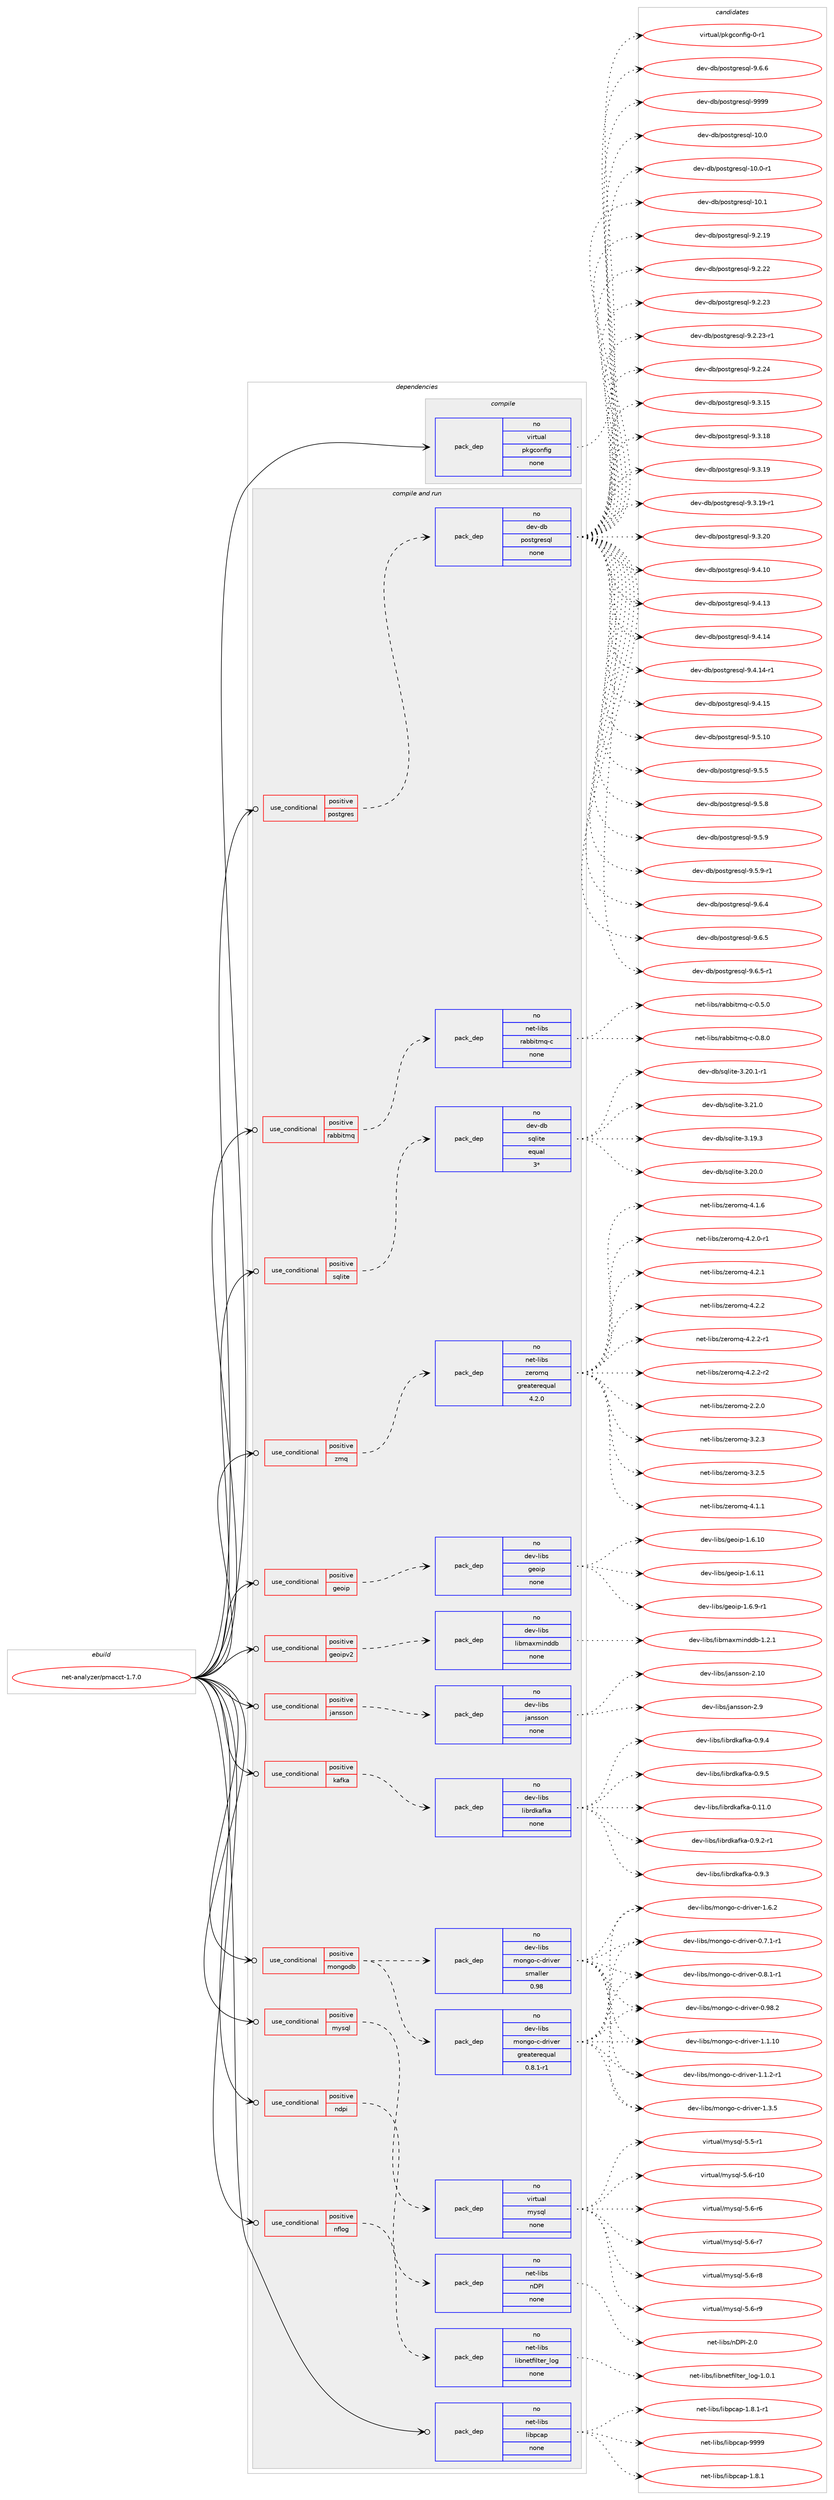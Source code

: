 digraph prolog {

# *************
# Graph options
# *************

newrank=true;
concentrate=true;
compound=true;
graph [rankdir=LR,fontname=Helvetica,fontsize=10,ranksep=1.5];#, ranksep=2.5, nodesep=0.2];
edge  [arrowhead=vee];
node  [fontname=Helvetica,fontsize=10];

# **********
# The ebuild
# **********

subgraph cluster_leftcol {
color=gray;
rank=same;
label=<<i>ebuild</i>>;
id [label="net-analyzer/pmacct-1.7.0", color=red, width=4, href="../net-analyzer/pmacct-1.7.0.svg"];
}

# ****************
# The dependencies
# ****************

subgraph cluster_midcol {
color=gray;
label=<<i>dependencies</i>>;
subgraph cluster_compile {
fillcolor="#eeeeee";
style=filled;
label=<<i>compile</i>>;
subgraph pack296885 {
dependency402789 [label=<<TABLE BORDER="0" CELLBORDER="1" CELLSPACING="0" CELLPADDING="4" WIDTH="220"><TR><TD ROWSPAN="6" CELLPADDING="30">pack_dep</TD></TR><TR><TD WIDTH="110">no</TD></TR><TR><TD>virtual</TD></TR><TR><TD>pkgconfig</TD></TR><TR><TD>none</TD></TR><TR><TD></TD></TR></TABLE>>, shape=none, color=blue];
}
id:e -> dependency402789:w [weight=20,style="solid",arrowhead="vee"];
}
subgraph cluster_compileandrun {
fillcolor="#eeeeee";
style=filled;
label=<<i>compile and run</i>>;
subgraph cond99309 {
dependency402790 [label=<<TABLE BORDER="0" CELLBORDER="1" CELLSPACING="0" CELLPADDING="4"><TR><TD ROWSPAN="3" CELLPADDING="10">use_conditional</TD></TR><TR><TD>positive</TD></TR><TR><TD>geoip</TD></TR></TABLE>>, shape=none, color=red];
subgraph pack296886 {
dependency402791 [label=<<TABLE BORDER="0" CELLBORDER="1" CELLSPACING="0" CELLPADDING="4" WIDTH="220"><TR><TD ROWSPAN="6" CELLPADDING="30">pack_dep</TD></TR><TR><TD WIDTH="110">no</TD></TR><TR><TD>dev-libs</TD></TR><TR><TD>geoip</TD></TR><TR><TD>none</TD></TR><TR><TD></TD></TR></TABLE>>, shape=none, color=blue];
}
dependency402790:e -> dependency402791:w [weight=20,style="dashed",arrowhead="vee"];
}
id:e -> dependency402790:w [weight=20,style="solid",arrowhead="odotvee"];
subgraph cond99310 {
dependency402792 [label=<<TABLE BORDER="0" CELLBORDER="1" CELLSPACING="0" CELLPADDING="4"><TR><TD ROWSPAN="3" CELLPADDING="10">use_conditional</TD></TR><TR><TD>positive</TD></TR><TR><TD>geoipv2</TD></TR></TABLE>>, shape=none, color=red];
subgraph pack296887 {
dependency402793 [label=<<TABLE BORDER="0" CELLBORDER="1" CELLSPACING="0" CELLPADDING="4" WIDTH="220"><TR><TD ROWSPAN="6" CELLPADDING="30">pack_dep</TD></TR><TR><TD WIDTH="110">no</TD></TR><TR><TD>dev-libs</TD></TR><TR><TD>libmaxminddb</TD></TR><TR><TD>none</TD></TR><TR><TD></TD></TR></TABLE>>, shape=none, color=blue];
}
dependency402792:e -> dependency402793:w [weight=20,style="dashed",arrowhead="vee"];
}
id:e -> dependency402792:w [weight=20,style="solid",arrowhead="odotvee"];
subgraph cond99311 {
dependency402794 [label=<<TABLE BORDER="0" CELLBORDER="1" CELLSPACING="0" CELLPADDING="4"><TR><TD ROWSPAN="3" CELLPADDING="10">use_conditional</TD></TR><TR><TD>positive</TD></TR><TR><TD>jansson</TD></TR></TABLE>>, shape=none, color=red];
subgraph pack296888 {
dependency402795 [label=<<TABLE BORDER="0" CELLBORDER="1" CELLSPACING="0" CELLPADDING="4" WIDTH="220"><TR><TD ROWSPAN="6" CELLPADDING="30">pack_dep</TD></TR><TR><TD WIDTH="110">no</TD></TR><TR><TD>dev-libs</TD></TR><TR><TD>jansson</TD></TR><TR><TD>none</TD></TR><TR><TD></TD></TR></TABLE>>, shape=none, color=blue];
}
dependency402794:e -> dependency402795:w [weight=20,style="dashed",arrowhead="vee"];
}
id:e -> dependency402794:w [weight=20,style="solid",arrowhead="odotvee"];
subgraph cond99312 {
dependency402796 [label=<<TABLE BORDER="0" CELLBORDER="1" CELLSPACING="0" CELLPADDING="4"><TR><TD ROWSPAN="3" CELLPADDING="10">use_conditional</TD></TR><TR><TD>positive</TD></TR><TR><TD>kafka</TD></TR></TABLE>>, shape=none, color=red];
subgraph pack296889 {
dependency402797 [label=<<TABLE BORDER="0" CELLBORDER="1" CELLSPACING="0" CELLPADDING="4" WIDTH="220"><TR><TD ROWSPAN="6" CELLPADDING="30">pack_dep</TD></TR><TR><TD WIDTH="110">no</TD></TR><TR><TD>dev-libs</TD></TR><TR><TD>librdkafka</TD></TR><TR><TD>none</TD></TR><TR><TD></TD></TR></TABLE>>, shape=none, color=blue];
}
dependency402796:e -> dependency402797:w [weight=20,style="dashed",arrowhead="vee"];
}
id:e -> dependency402796:w [weight=20,style="solid",arrowhead="odotvee"];
subgraph cond99313 {
dependency402798 [label=<<TABLE BORDER="0" CELLBORDER="1" CELLSPACING="0" CELLPADDING="4"><TR><TD ROWSPAN="3" CELLPADDING="10">use_conditional</TD></TR><TR><TD>positive</TD></TR><TR><TD>mongodb</TD></TR></TABLE>>, shape=none, color=red];
subgraph pack296890 {
dependency402799 [label=<<TABLE BORDER="0" CELLBORDER="1" CELLSPACING="0" CELLPADDING="4" WIDTH="220"><TR><TD ROWSPAN="6" CELLPADDING="30">pack_dep</TD></TR><TR><TD WIDTH="110">no</TD></TR><TR><TD>dev-libs</TD></TR><TR><TD>mongo-c-driver</TD></TR><TR><TD>greaterequal</TD></TR><TR><TD>0.8.1-r1</TD></TR></TABLE>>, shape=none, color=blue];
}
dependency402798:e -> dependency402799:w [weight=20,style="dashed",arrowhead="vee"];
subgraph pack296891 {
dependency402800 [label=<<TABLE BORDER="0" CELLBORDER="1" CELLSPACING="0" CELLPADDING="4" WIDTH="220"><TR><TD ROWSPAN="6" CELLPADDING="30">pack_dep</TD></TR><TR><TD WIDTH="110">no</TD></TR><TR><TD>dev-libs</TD></TR><TR><TD>mongo-c-driver</TD></TR><TR><TD>smaller</TD></TR><TR><TD>0.98</TD></TR></TABLE>>, shape=none, color=blue];
}
dependency402798:e -> dependency402800:w [weight=20,style="dashed",arrowhead="vee"];
}
id:e -> dependency402798:w [weight=20,style="solid",arrowhead="odotvee"];
subgraph cond99314 {
dependency402801 [label=<<TABLE BORDER="0" CELLBORDER="1" CELLSPACING="0" CELLPADDING="4"><TR><TD ROWSPAN="3" CELLPADDING="10">use_conditional</TD></TR><TR><TD>positive</TD></TR><TR><TD>mysql</TD></TR></TABLE>>, shape=none, color=red];
subgraph pack296892 {
dependency402802 [label=<<TABLE BORDER="0" CELLBORDER="1" CELLSPACING="0" CELLPADDING="4" WIDTH="220"><TR><TD ROWSPAN="6" CELLPADDING="30">pack_dep</TD></TR><TR><TD WIDTH="110">no</TD></TR><TR><TD>virtual</TD></TR><TR><TD>mysql</TD></TR><TR><TD>none</TD></TR><TR><TD></TD></TR></TABLE>>, shape=none, color=blue];
}
dependency402801:e -> dependency402802:w [weight=20,style="dashed",arrowhead="vee"];
}
id:e -> dependency402801:w [weight=20,style="solid",arrowhead="odotvee"];
subgraph cond99315 {
dependency402803 [label=<<TABLE BORDER="0" CELLBORDER="1" CELLSPACING="0" CELLPADDING="4"><TR><TD ROWSPAN="3" CELLPADDING="10">use_conditional</TD></TR><TR><TD>positive</TD></TR><TR><TD>ndpi</TD></TR></TABLE>>, shape=none, color=red];
subgraph pack296893 {
dependency402804 [label=<<TABLE BORDER="0" CELLBORDER="1" CELLSPACING="0" CELLPADDING="4" WIDTH="220"><TR><TD ROWSPAN="6" CELLPADDING="30">pack_dep</TD></TR><TR><TD WIDTH="110">no</TD></TR><TR><TD>net-libs</TD></TR><TR><TD>nDPI</TD></TR><TR><TD>none</TD></TR><TR><TD></TD></TR></TABLE>>, shape=none, color=blue];
}
dependency402803:e -> dependency402804:w [weight=20,style="dashed",arrowhead="vee"];
}
id:e -> dependency402803:w [weight=20,style="solid",arrowhead="odotvee"];
subgraph cond99316 {
dependency402805 [label=<<TABLE BORDER="0" CELLBORDER="1" CELLSPACING="0" CELLPADDING="4"><TR><TD ROWSPAN="3" CELLPADDING="10">use_conditional</TD></TR><TR><TD>positive</TD></TR><TR><TD>nflog</TD></TR></TABLE>>, shape=none, color=red];
subgraph pack296894 {
dependency402806 [label=<<TABLE BORDER="0" CELLBORDER="1" CELLSPACING="0" CELLPADDING="4" WIDTH="220"><TR><TD ROWSPAN="6" CELLPADDING="30">pack_dep</TD></TR><TR><TD WIDTH="110">no</TD></TR><TR><TD>net-libs</TD></TR><TR><TD>libnetfilter_log</TD></TR><TR><TD>none</TD></TR><TR><TD></TD></TR></TABLE>>, shape=none, color=blue];
}
dependency402805:e -> dependency402806:w [weight=20,style="dashed",arrowhead="vee"];
}
id:e -> dependency402805:w [weight=20,style="solid",arrowhead="odotvee"];
subgraph cond99317 {
dependency402807 [label=<<TABLE BORDER="0" CELLBORDER="1" CELLSPACING="0" CELLPADDING="4"><TR><TD ROWSPAN="3" CELLPADDING="10">use_conditional</TD></TR><TR><TD>positive</TD></TR><TR><TD>postgres</TD></TR></TABLE>>, shape=none, color=red];
subgraph pack296895 {
dependency402808 [label=<<TABLE BORDER="0" CELLBORDER="1" CELLSPACING="0" CELLPADDING="4" WIDTH="220"><TR><TD ROWSPAN="6" CELLPADDING="30">pack_dep</TD></TR><TR><TD WIDTH="110">no</TD></TR><TR><TD>dev-db</TD></TR><TR><TD>postgresql</TD></TR><TR><TD>none</TD></TR><TR><TD></TD></TR></TABLE>>, shape=none, color=blue];
}
dependency402807:e -> dependency402808:w [weight=20,style="dashed",arrowhead="vee"];
}
id:e -> dependency402807:w [weight=20,style="solid",arrowhead="odotvee"];
subgraph cond99318 {
dependency402809 [label=<<TABLE BORDER="0" CELLBORDER="1" CELLSPACING="0" CELLPADDING="4"><TR><TD ROWSPAN="3" CELLPADDING="10">use_conditional</TD></TR><TR><TD>positive</TD></TR><TR><TD>rabbitmq</TD></TR></TABLE>>, shape=none, color=red];
subgraph pack296896 {
dependency402810 [label=<<TABLE BORDER="0" CELLBORDER="1" CELLSPACING="0" CELLPADDING="4" WIDTH="220"><TR><TD ROWSPAN="6" CELLPADDING="30">pack_dep</TD></TR><TR><TD WIDTH="110">no</TD></TR><TR><TD>net-libs</TD></TR><TR><TD>rabbitmq-c</TD></TR><TR><TD>none</TD></TR><TR><TD></TD></TR></TABLE>>, shape=none, color=blue];
}
dependency402809:e -> dependency402810:w [weight=20,style="dashed",arrowhead="vee"];
}
id:e -> dependency402809:w [weight=20,style="solid",arrowhead="odotvee"];
subgraph cond99319 {
dependency402811 [label=<<TABLE BORDER="0" CELLBORDER="1" CELLSPACING="0" CELLPADDING="4"><TR><TD ROWSPAN="3" CELLPADDING="10">use_conditional</TD></TR><TR><TD>positive</TD></TR><TR><TD>sqlite</TD></TR></TABLE>>, shape=none, color=red];
subgraph pack296897 {
dependency402812 [label=<<TABLE BORDER="0" CELLBORDER="1" CELLSPACING="0" CELLPADDING="4" WIDTH="220"><TR><TD ROWSPAN="6" CELLPADDING="30">pack_dep</TD></TR><TR><TD WIDTH="110">no</TD></TR><TR><TD>dev-db</TD></TR><TR><TD>sqlite</TD></TR><TR><TD>equal</TD></TR><TR><TD>3*</TD></TR></TABLE>>, shape=none, color=blue];
}
dependency402811:e -> dependency402812:w [weight=20,style="dashed",arrowhead="vee"];
}
id:e -> dependency402811:w [weight=20,style="solid",arrowhead="odotvee"];
subgraph cond99320 {
dependency402813 [label=<<TABLE BORDER="0" CELLBORDER="1" CELLSPACING="0" CELLPADDING="4"><TR><TD ROWSPAN="3" CELLPADDING="10">use_conditional</TD></TR><TR><TD>positive</TD></TR><TR><TD>zmq</TD></TR></TABLE>>, shape=none, color=red];
subgraph pack296898 {
dependency402814 [label=<<TABLE BORDER="0" CELLBORDER="1" CELLSPACING="0" CELLPADDING="4" WIDTH="220"><TR><TD ROWSPAN="6" CELLPADDING="30">pack_dep</TD></TR><TR><TD WIDTH="110">no</TD></TR><TR><TD>net-libs</TD></TR><TR><TD>zeromq</TD></TR><TR><TD>greaterequal</TD></TR><TR><TD>4.2.0</TD></TR></TABLE>>, shape=none, color=blue];
}
dependency402813:e -> dependency402814:w [weight=20,style="dashed",arrowhead="vee"];
}
id:e -> dependency402813:w [weight=20,style="solid",arrowhead="odotvee"];
subgraph pack296899 {
dependency402815 [label=<<TABLE BORDER="0" CELLBORDER="1" CELLSPACING="0" CELLPADDING="4" WIDTH="220"><TR><TD ROWSPAN="6" CELLPADDING="30">pack_dep</TD></TR><TR><TD WIDTH="110">no</TD></TR><TR><TD>net-libs</TD></TR><TR><TD>libpcap</TD></TR><TR><TD>none</TD></TR><TR><TD></TD></TR></TABLE>>, shape=none, color=blue];
}
id:e -> dependency402815:w [weight=20,style="solid",arrowhead="odotvee"];
}
subgraph cluster_run {
fillcolor="#eeeeee";
style=filled;
label=<<i>run</i>>;
}
}

# **************
# The candidates
# **************

subgraph cluster_choices {
rank=same;
color=gray;
label=<<i>candidates</i>>;

subgraph choice296885 {
color=black;
nodesep=1;
choice11810511411611797108471121071039911111010210510345484511449 [label="virtual/pkgconfig-0-r1", color=red, width=4,href="../virtual/pkgconfig-0-r1.svg"];
dependency402789:e -> choice11810511411611797108471121071039911111010210510345484511449:w [style=dotted,weight="100"];
}
subgraph choice296886 {
color=black;
nodesep=1;
choice10010111845108105981154710310111110511245494654464948 [label="dev-libs/geoip-1.6.10", color=red, width=4,href="../dev-libs/geoip-1.6.10.svg"];
choice10010111845108105981154710310111110511245494654464949 [label="dev-libs/geoip-1.6.11", color=red, width=4,href="../dev-libs/geoip-1.6.11.svg"];
choice1001011184510810598115471031011111051124549465446574511449 [label="dev-libs/geoip-1.6.9-r1", color=red, width=4,href="../dev-libs/geoip-1.6.9-r1.svg"];
dependency402791:e -> choice10010111845108105981154710310111110511245494654464948:w [style=dotted,weight="100"];
dependency402791:e -> choice10010111845108105981154710310111110511245494654464949:w [style=dotted,weight="100"];
dependency402791:e -> choice1001011184510810598115471031011111051124549465446574511449:w [style=dotted,weight="100"];
}
subgraph choice296887 {
color=black;
nodesep=1;
choice100101118451081059811547108105981099712010910511010010098454946504649 [label="dev-libs/libmaxminddb-1.2.1", color=red, width=4,href="../dev-libs/libmaxminddb-1.2.1.svg"];
dependency402793:e -> choice100101118451081059811547108105981099712010910511010010098454946504649:w [style=dotted,weight="100"];
}
subgraph choice296888 {
color=black;
nodesep=1;
choice100101118451081059811547106971101151151111104550464948 [label="dev-libs/jansson-2.10", color=red, width=4,href="../dev-libs/jansson-2.10.svg"];
choice1001011184510810598115471069711011511511111045504657 [label="dev-libs/jansson-2.9", color=red, width=4,href="../dev-libs/jansson-2.9.svg"];
dependency402795:e -> choice100101118451081059811547106971101151151111104550464948:w [style=dotted,weight="100"];
dependency402795:e -> choice1001011184510810598115471069711011511511111045504657:w [style=dotted,weight="100"];
}
subgraph choice296889 {
color=black;
nodesep=1;
choice10010111845108105981154710810598114100107971021079745484649494648 [label="dev-libs/librdkafka-0.11.0", color=red, width=4,href="../dev-libs/librdkafka-0.11.0.svg"];
choice1001011184510810598115471081059811410010797102107974548465746504511449 [label="dev-libs/librdkafka-0.9.2-r1", color=red, width=4,href="../dev-libs/librdkafka-0.9.2-r1.svg"];
choice100101118451081059811547108105981141001079710210797454846574651 [label="dev-libs/librdkafka-0.9.3", color=red, width=4,href="../dev-libs/librdkafka-0.9.3.svg"];
choice100101118451081059811547108105981141001079710210797454846574652 [label="dev-libs/librdkafka-0.9.4", color=red, width=4,href="../dev-libs/librdkafka-0.9.4.svg"];
choice100101118451081059811547108105981141001079710210797454846574653 [label="dev-libs/librdkafka-0.9.5", color=red, width=4,href="../dev-libs/librdkafka-0.9.5.svg"];
dependency402797:e -> choice10010111845108105981154710810598114100107971021079745484649494648:w [style=dotted,weight="100"];
dependency402797:e -> choice1001011184510810598115471081059811410010797102107974548465746504511449:w [style=dotted,weight="100"];
dependency402797:e -> choice100101118451081059811547108105981141001079710210797454846574651:w [style=dotted,weight="100"];
dependency402797:e -> choice100101118451081059811547108105981141001079710210797454846574652:w [style=dotted,weight="100"];
dependency402797:e -> choice100101118451081059811547108105981141001079710210797454846574653:w [style=dotted,weight="100"];
}
subgraph choice296890 {
color=black;
nodesep=1;
choice1001011184510810598115471091111101031114599451001141051181011144548465546494511449 [label="dev-libs/mongo-c-driver-0.7.1-r1", color=red, width=4,href="../dev-libs/mongo-c-driver-0.7.1-r1.svg"];
choice1001011184510810598115471091111101031114599451001141051181011144548465646494511449 [label="dev-libs/mongo-c-driver-0.8.1-r1", color=red, width=4,href="../dev-libs/mongo-c-driver-0.8.1-r1.svg"];
choice10010111845108105981154710911111010311145994510011410511810111445484657564650 [label="dev-libs/mongo-c-driver-0.98.2", color=red, width=4,href="../dev-libs/mongo-c-driver-0.98.2.svg"];
choice10010111845108105981154710911111010311145994510011410511810111445494649464948 [label="dev-libs/mongo-c-driver-1.1.10", color=red, width=4,href="../dev-libs/mongo-c-driver-1.1.10.svg"];
choice1001011184510810598115471091111101031114599451001141051181011144549464946504511449 [label="dev-libs/mongo-c-driver-1.1.2-r1", color=red, width=4,href="../dev-libs/mongo-c-driver-1.1.2-r1.svg"];
choice100101118451081059811547109111110103111459945100114105118101114454946514653 [label="dev-libs/mongo-c-driver-1.3.5", color=red, width=4,href="../dev-libs/mongo-c-driver-1.3.5.svg"];
choice100101118451081059811547109111110103111459945100114105118101114454946544650 [label="dev-libs/mongo-c-driver-1.6.2", color=red, width=4,href="../dev-libs/mongo-c-driver-1.6.2.svg"];
dependency402799:e -> choice1001011184510810598115471091111101031114599451001141051181011144548465546494511449:w [style=dotted,weight="100"];
dependency402799:e -> choice1001011184510810598115471091111101031114599451001141051181011144548465646494511449:w [style=dotted,weight="100"];
dependency402799:e -> choice10010111845108105981154710911111010311145994510011410511810111445484657564650:w [style=dotted,weight="100"];
dependency402799:e -> choice10010111845108105981154710911111010311145994510011410511810111445494649464948:w [style=dotted,weight="100"];
dependency402799:e -> choice1001011184510810598115471091111101031114599451001141051181011144549464946504511449:w [style=dotted,weight="100"];
dependency402799:e -> choice100101118451081059811547109111110103111459945100114105118101114454946514653:w [style=dotted,weight="100"];
dependency402799:e -> choice100101118451081059811547109111110103111459945100114105118101114454946544650:w [style=dotted,weight="100"];
}
subgraph choice296891 {
color=black;
nodesep=1;
choice1001011184510810598115471091111101031114599451001141051181011144548465546494511449 [label="dev-libs/mongo-c-driver-0.7.1-r1", color=red, width=4,href="../dev-libs/mongo-c-driver-0.7.1-r1.svg"];
choice1001011184510810598115471091111101031114599451001141051181011144548465646494511449 [label="dev-libs/mongo-c-driver-0.8.1-r1", color=red, width=4,href="../dev-libs/mongo-c-driver-0.8.1-r1.svg"];
choice10010111845108105981154710911111010311145994510011410511810111445484657564650 [label="dev-libs/mongo-c-driver-0.98.2", color=red, width=4,href="../dev-libs/mongo-c-driver-0.98.2.svg"];
choice10010111845108105981154710911111010311145994510011410511810111445494649464948 [label="dev-libs/mongo-c-driver-1.1.10", color=red, width=4,href="../dev-libs/mongo-c-driver-1.1.10.svg"];
choice1001011184510810598115471091111101031114599451001141051181011144549464946504511449 [label="dev-libs/mongo-c-driver-1.1.2-r1", color=red, width=4,href="../dev-libs/mongo-c-driver-1.1.2-r1.svg"];
choice100101118451081059811547109111110103111459945100114105118101114454946514653 [label="dev-libs/mongo-c-driver-1.3.5", color=red, width=4,href="../dev-libs/mongo-c-driver-1.3.5.svg"];
choice100101118451081059811547109111110103111459945100114105118101114454946544650 [label="dev-libs/mongo-c-driver-1.6.2", color=red, width=4,href="../dev-libs/mongo-c-driver-1.6.2.svg"];
dependency402800:e -> choice1001011184510810598115471091111101031114599451001141051181011144548465546494511449:w [style=dotted,weight="100"];
dependency402800:e -> choice1001011184510810598115471091111101031114599451001141051181011144548465646494511449:w [style=dotted,weight="100"];
dependency402800:e -> choice10010111845108105981154710911111010311145994510011410511810111445484657564650:w [style=dotted,weight="100"];
dependency402800:e -> choice10010111845108105981154710911111010311145994510011410511810111445494649464948:w [style=dotted,weight="100"];
dependency402800:e -> choice1001011184510810598115471091111101031114599451001141051181011144549464946504511449:w [style=dotted,weight="100"];
dependency402800:e -> choice100101118451081059811547109111110103111459945100114105118101114454946514653:w [style=dotted,weight="100"];
dependency402800:e -> choice100101118451081059811547109111110103111459945100114105118101114454946544650:w [style=dotted,weight="100"];
}
subgraph choice296892 {
color=black;
nodesep=1;
choice1181051141161179710847109121115113108455346534511449 [label="virtual/mysql-5.5-r1", color=red, width=4,href="../virtual/mysql-5.5-r1.svg"];
choice118105114116117971084710912111511310845534654451144948 [label="virtual/mysql-5.6-r10", color=red, width=4,href="../virtual/mysql-5.6-r10.svg"];
choice1181051141161179710847109121115113108455346544511454 [label="virtual/mysql-5.6-r6", color=red, width=4,href="../virtual/mysql-5.6-r6.svg"];
choice1181051141161179710847109121115113108455346544511455 [label="virtual/mysql-5.6-r7", color=red, width=4,href="../virtual/mysql-5.6-r7.svg"];
choice1181051141161179710847109121115113108455346544511456 [label="virtual/mysql-5.6-r8", color=red, width=4,href="../virtual/mysql-5.6-r8.svg"];
choice1181051141161179710847109121115113108455346544511457 [label="virtual/mysql-5.6-r9", color=red, width=4,href="../virtual/mysql-5.6-r9.svg"];
dependency402802:e -> choice1181051141161179710847109121115113108455346534511449:w [style=dotted,weight="100"];
dependency402802:e -> choice118105114116117971084710912111511310845534654451144948:w [style=dotted,weight="100"];
dependency402802:e -> choice1181051141161179710847109121115113108455346544511454:w [style=dotted,weight="100"];
dependency402802:e -> choice1181051141161179710847109121115113108455346544511455:w [style=dotted,weight="100"];
dependency402802:e -> choice1181051141161179710847109121115113108455346544511456:w [style=dotted,weight="100"];
dependency402802:e -> choice1181051141161179710847109121115113108455346544511457:w [style=dotted,weight="100"];
}
subgraph choice296893 {
color=black;
nodesep=1;
choice11010111645108105981154711068807345504648 [label="net-libs/nDPI-2.0", color=red, width=4,href="../net-libs/nDPI-2.0.svg"];
dependency402804:e -> choice11010111645108105981154711068807345504648:w [style=dotted,weight="100"];
}
subgraph choice296894 {
color=black;
nodesep=1;
choice1101011164510810598115471081059811010111610210510811610111495108111103454946484649 [label="net-libs/libnetfilter_log-1.0.1", color=red, width=4,href="../net-libs/libnetfilter_log-1.0.1.svg"];
dependency402806:e -> choice1101011164510810598115471081059811010111610210510811610111495108111103454946484649:w [style=dotted,weight="100"];
}
subgraph choice296895 {
color=black;
nodesep=1;
choice1001011184510098471121111151161031141011151131084549484648 [label="dev-db/postgresql-10.0", color=red, width=4,href="../dev-db/postgresql-10.0.svg"];
choice10010111845100984711211111511610311410111511310845494846484511449 [label="dev-db/postgresql-10.0-r1", color=red, width=4,href="../dev-db/postgresql-10.0-r1.svg"];
choice1001011184510098471121111151161031141011151131084549484649 [label="dev-db/postgresql-10.1", color=red, width=4,href="../dev-db/postgresql-10.1.svg"];
choice10010111845100984711211111511610311410111511310845574650464957 [label="dev-db/postgresql-9.2.19", color=red, width=4,href="../dev-db/postgresql-9.2.19.svg"];
choice10010111845100984711211111511610311410111511310845574650465050 [label="dev-db/postgresql-9.2.22", color=red, width=4,href="../dev-db/postgresql-9.2.22.svg"];
choice10010111845100984711211111511610311410111511310845574650465051 [label="dev-db/postgresql-9.2.23", color=red, width=4,href="../dev-db/postgresql-9.2.23.svg"];
choice100101118451009847112111115116103114101115113108455746504650514511449 [label="dev-db/postgresql-9.2.23-r1", color=red, width=4,href="../dev-db/postgresql-9.2.23-r1.svg"];
choice10010111845100984711211111511610311410111511310845574650465052 [label="dev-db/postgresql-9.2.24", color=red, width=4,href="../dev-db/postgresql-9.2.24.svg"];
choice10010111845100984711211111511610311410111511310845574651464953 [label="dev-db/postgresql-9.3.15", color=red, width=4,href="../dev-db/postgresql-9.3.15.svg"];
choice10010111845100984711211111511610311410111511310845574651464956 [label="dev-db/postgresql-9.3.18", color=red, width=4,href="../dev-db/postgresql-9.3.18.svg"];
choice10010111845100984711211111511610311410111511310845574651464957 [label="dev-db/postgresql-9.3.19", color=red, width=4,href="../dev-db/postgresql-9.3.19.svg"];
choice100101118451009847112111115116103114101115113108455746514649574511449 [label="dev-db/postgresql-9.3.19-r1", color=red, width=4,href="../dev-db/postgresql-9.3.19-r1.svg"];
choice10010111845100984711211111511610311410111511310845574651465048 [label="dev-db/postgresql-9.3.20", color=red, width=4,href="../dev-db/postgresql-9.3.20.svg"];
choice10010111845100984711211111511610311410111511310845574652464948 [label="dev-db/postgresql-9.4.10", color=red, width=4,href="../dev-db/postgresql-9.4.10.svg"];
choice10010111845100984711211111511610311410111511310845574652464951 [label="dev-db/postgresql-9.4.13", color=red, width=4,href="../dev-db/postgresql-9.4.13.svg"];
choice10010111845100984711211111511610311410111511310845574652464952 [label="dev-db/postgresql-9.4.14", color=red, width=4,href="../dev-db/postgresql-9.4.14.svg"];
choice100101118451009847112111115116103114101115113108455746524649524511449 [label="dev-db/postgresql-9.4.14-r1", color=red, width=4,href="../dev-db/postgresql-9.4.14-r1.svg"];
choice10010111845100984711211111511610311410111511310845574652464953 [label="dev-db/postgresql-9.4.15", color=red, width=4,href="../dev-db/postgresql-9.4.15.svg"];
choice10010111845100984711211111511610311410111511310845574653464948 [label="dev-db/postgresql-9.5.10", color=red, width=4,href="../dev-db/postgresql-9.5.10.svg"];
choice100101118451009847112111115116103114101115113108455746534653 [label="dev-db/postgresql-9.5.5", color=red, width=4,href="../dev-db/postgresql-9.5.5.svg"];
choice100101118451009847112111115116103114101115113108455746534656 [label="dev-db/postgresql-9.5.8", color=red, width=4,href="../dev-db/postgresql-9.5.8.svg"];
choice100101118451009847112111115116103114101115113108455746534657 [label="dev-db/postgresql-9.5.9", color=red, width=4,href="../dev-db/postgresql-9.5.9.svg"];
choice1001011184510098471121111151161031141011151131084557465346574511449 [label="dev-db/postgresql-9.5.9-r1", color=red, width=4,href="../dev-db/postgresql-9.5.9-r1.svg"];
choice100101118451009847112111115116103114101115113108455746544652 [label="dev-db/postgresql-9.6.4", color=red, width=4,href="../dev-db/postgresql-9.6.4.svg"];
choice100101118451009847112111115116103114101115113108455746544653 [label="dev-db/postgresql-9.6.5", color=red, width=4,href="../dev-db/postgresql-9.6.5.svg"];
choice1001011184510098471121111151161031141011151131084557465446534511449 [label="dev-db/postgresql-9.6.5-r1", color=red, width=4,href="../dev-db/postgresql-9.6.5-r1.svg"];
choice100101118451009847112111115116103114101115113108455746544654 [label="dev-db/postgresql-9.6.6", color=red, width=4,href="../dev-db/postgresql-9.6.6.svg"];
choice1001011184510098471121111151161031141011151131084557575757 [label="dev-db/postgresql-9999", color=red, width=4,href="../dev-db/postgresql-9999.svg"];
dependency402808:e -> choice1001011184510098471121111151161031141011151131084549484648:w [style=dotted,weight="100"];
dependency402808:e -> choice10010111845100984711211111511610311410111511310845494846484511449:w [style=dotted,weight="100"];
dependency402808:e -> choice1001011184510098471121111151161031141011151131084549484649:w [style=dotted,weight="100"];
dependency402808:e -> choice10010111845100984711211111511610311410111511310845574650464957:w [style=dotted,weight="100"];
dependency402808:e -> choice10010111845100984711211111511610311410111511310845574650465050:w [style=dotted,weight="100"];
dependency402808:e -> choice10010111845100984711211111511610311410111511310845574650465051:w [style=dotted,weight="100"];
dependency402808:e -> choice100101118451009847112111115116103114101115113108455746504650514511449:w [style=dotted,weight="100"];
dependency402808:e -> choice10010111845100984711211111511610311410111511310845574650465052:w [style=dotted,weight="100"];
dependency402808:e -> choice10010111845100984711211111511610311410111511310845574651464953:w [style=dotted,weight="100"];
dependency402808:e -> choice10010111845100984711211111511610311410111511310845574651464956:w [style=dotted,weight="100"];
dependency402808:e -> choice10010111845100984711211111511610311410111511310845574651464957:w [style=dotted,weight="100"];
dependency402808:e -> choice100101118451009847112111115116103114101115113108455746514649574511449:w [style=dotted,weight="100"];
dependency402808:e -> choice10010111845100984711211111511610311410111511310845574651465048:w [style=dotted,weight="100"];
dependency402808:e -> choice10010111845100984711211111511610311410111511310845574652464948:w [style=dotted,weight="100"];
dependency402808:e -> choice10010111845100984711211111511610311410111511310845574652464951:w [style=dotted,weight="100"];
dependency402808:e -> choice10010111845100984711211111511610311410111511310845574652464952:w [style=dotted,weight="100"];
dependency402808:e -> choice100101118451009847112111115116103114101115113108455746524649524511449:w [style=dotted,weight="100"];
dependency402808:e -> choice10010111845100984711211111511610311410111511310845574652464953:w [style=dotted,weight="100"];
dependency402808:e -> choice10010111845100984711211111511610311410111511310845574653464948:w [style=dotted,weight="100"];
dependency402808:e -> choice100101118451009847112111115116103114101115113108455746534653:w [style=dotted,weight="100"];
dependency402808:e -> choice100101118451009847112111115116103114101115113108455746534656:w [style=dotted,weight="100"];
dependency402808:e -> choice100101118451009847112111115116103114101115113108455746534657:w [style=dotted,weight="100"];
dependency402808:e -> choice1001011184510098471121111151161031141011151131084557465346574511449:w [style=dotted,weight="100"];
dependency402808:e -> choice100101118451009847112111115116103114101115113108455746544652:w [style=dotted,weight="100"];
dependency402808:e -> choice100101118451009847112111115116103114101115113108455746544653:w [style=dotted,weight="100"];
dependency402808:e -> choice1001011184510098471121111151161031141011151131084557465446534511449:w [style=dotted,weight="100"];
dependency402808:e -> choice100101118451009847112111115116103114101115113108455746544654:w [style=dotted,weight="100"];
dependency402808:e -> choice1001011184510098471121111151161031141011151131084557575757:w [style=dotted,weight="100"];
}
subgraph choice296896 {
color=black;
nodesep=1;
choice1101011164510810598115471149798981051161091134599454846534648 [label="net-libs/rabbitmq-c-0.5.0", color=red, width=4,href="../net-libs/rabbitmq-c-0.5.0.svg"];
choice1101011164510810598115471149798981051161091134599454846564648 [label="net-libs/rabbitmq-c-0.8.0", color=red, width=4,href="../net-libs/rabbitmq-c-0.8.0.svg"];
dependency402810:e -> choice1101011164510810598115471149798981051161091134599454846534648:w [style=dotted,weight="100"];
dependency402810:e -> choice1101011164510810598115471149798981051161091134599454846564648:w [style=dotted,weight="100"];
}
subgraph choice296897 {
color=black;
nodesep=1;
choice10010111845100984711511310810511610145514649574651 [label="dev-db/sqlite-3.19.3", color=red, width=4,href="../dev-db/sqlite-3.19.3.svg"];
choice10010111845100984711511310810511610145514650484648 [label="dev-db/sqlite-3.20.0", color=red, width=4,href="../dev-db/sqlite-3.20.0.svg"];
choice100101118451009847115113108105116101455146504846494511449 [label="dev-db/sqlite-3.20.1-r1", color=red, width=4,href="../dev-db/sqlite-3.20.1-r1.svg"];
choice10010111845100984711511310810511610145514650494648 [label="dev-db/sqlite-3.21.0", color=red, width=4,href="../dev-db/sqlite-3.21.0.svg"];
dependency402812:e -> choice10010111845100984711511310810511610145514649574651:w [style=dotted,weight="100"];
dependency402812:e -> choice10010111845100984711511310810511610145514650484648:w [style=dotted,weight="100"];
dependency402812:e -> choice100101118451009847115113108105116101455146504846494511449:w [style=dotted,weight="100"];
dependency402812:e -> choice10010111845100984711511310810511610145514650494648:w [style=dotted,weight="100"];
}
subgraph choice296898 {
color=black;
nodesep=1;
choice110101116451081059811547122101114111109113455046504648 [label="net-libs/zeromq-2.2.0", color=red, width=4,href="../net-libs/zeromq-2.2.0.svg"];
choice110101116451081059811547122101114111109113455146504651 [label="net-libs/zeromq-3.2.3", color=red, width=4,href="../net-libs/zeromq-3.2.3.svg"];
choice110101116451081059811547122101114111109113455146504653 [label="net-libs/zeromq-3.2.5", color=red, width=4,href="../net-libs/zeromq-3.2.5.svg"];
choice110101116451081059811547122101114111109113455246494649 [label="net-libs/zeromq-4.1.1", color=red, width=4,href="../net-libs/zeromq-4.1.1.svg"];
choice110101116451081059811547122101114111109113455246494654 [label="net-libs/zeromq-4.1.6", color=red, width=4,href="../net-libs/zeromq-4.1.6.svg"];
choice1101011164510810598115471221011141111091134552465046484511449 [label="net-libs/zeromq-4.2.0-r1", color=red, width=4,href="../net-libs/zeromq-4.2.0-r1.svg"];
choice110101116451081059811547122101114111109113455246504649 [label="net-libs/zeromq-4.2.1", color=red, width=4,href="../net-libs/zeromq-4.2.1.svg"];
choice110101116451081059811547122101114111109113455246504650 [label="net-libs/zeromq-4.2.2", color=red, width=4,href="../net-libs/zeromq-4.2.2.svg"];
choice1101011164510810598115471221011141111091134552465046504511449 [label="net-libs/zeromq-4.2.2-r1", color=red, width=4,href="../net-libs/zeromq-4.2.2-r1.svg"];
choice1101011164510810598115471221011141111091134552465046504511450 [label="net-libs/zeromq-4.2.2-r2", color=red, width=4,href="../net-libs/zeromq-4.2.2-r2.svg"];
dependency402814:e -> choice110101116451081059811547122101114111109113455046504648:w [style=dotted,weight="100"];
dependency402814:e -> choice110101116451081059811547122101114111109113455146504651:w [style=dotted,weight="100"];
dependency402814:e -> choice110101116451081059811547122101114111109113455146504653:w [style=dotted,weight="100"];
dependency402814:e -> choice110101116451081059811547122101114111109113455246494649:w [style=dotted,weight="100"];
dependency402814:e -> choice110101116451081059811547122101114111109113455246494654:w [style=dotted,weight="100"];
dependency402814:e -> choice1101011164510810598115471221011141111091134552465046484511449:w [style=dotted,weight="100"];
dependency402814:e -> choice110101116451081059811547122101114111109113455246504649:w [style=dotted,weight="100"];
dependency402814:e -> choice110101116451081059811547122101114111109113455246504650:w [style=dotted,weight="100"];
dependency402814:e -> choice1101011164510810598115471221011141111091134552465046504511449:w [style=dotted,weight="100"];
dependency402814:e -> choice1101011164510810598115471221011141111091134552465046504511450:w [style=dotted,weight="100"];
}
subgraph choice296899 {
color=black;
nodesep=1;
choice110101116451081059811547108105981129997112454946564649 [label="net-libs/libpcap-1.8.1", color=red, width=4,href="../net-libs/libpcap-1.8.1.svg"];
choice1101011164510810598115471081059811299971124549465646494511449 [label="net-libs/libpcap-1.8.1-r1", color=red, width=4,href="../net-libs/libpcap-1.8.1-r1.svg"];
choice1101011164510810598115471081059811299971124557575757 [label="net-libs/libpcap-9999", color=red, width=4,href="../net-libs/libpcap-9999.svg"];
dependency402815:e -> choice110101116451081059811547108105981129997112454946564649:w [style=dotted,weight="100"];
dependency402815:e -> choice1101011164510810598115471081059811299971124549465646494511449:w [style=dotted,weight="100"];
dependency402815:e -> choice1101011164510810598115471081059811299971124557575757:w [style=dotted,weight="100"];
}
}

}
